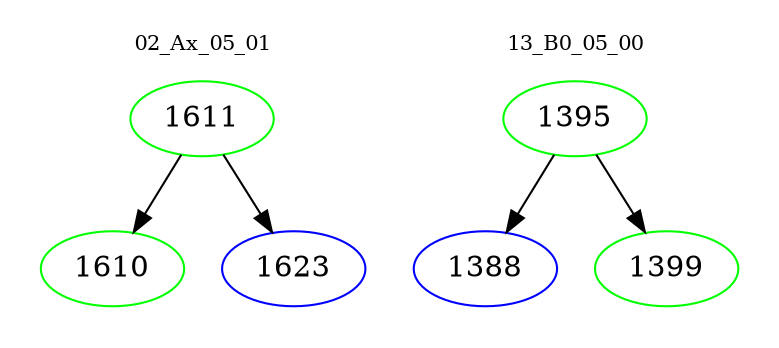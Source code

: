 digraph{
subgraph cluster_0 {
color = white
label = "02_Ax_05_01";
fontsize=10;
T0_1611 [label="1611", color="green"]
T0_1611 -> T0_1610 [color="black"]
T0_1610 [label="1610", color="green"]
T0_1611 -> T0_1623 [color="black"]
T0_1623 [label="1623", color="blue"]
}
subgraph cluster_1 {
color = white
label = "13_B0_05_00";
fontsize=10;
T1_1395 [label="1395", color="green"]
T1_1395 -> T1_1388 [color="black"]
T1_1388 [label="1388", color="blue"]
T1_1395 -> T1_1399 [color="black"]
T1_1399 [label="1399", color="green"]
}
}
